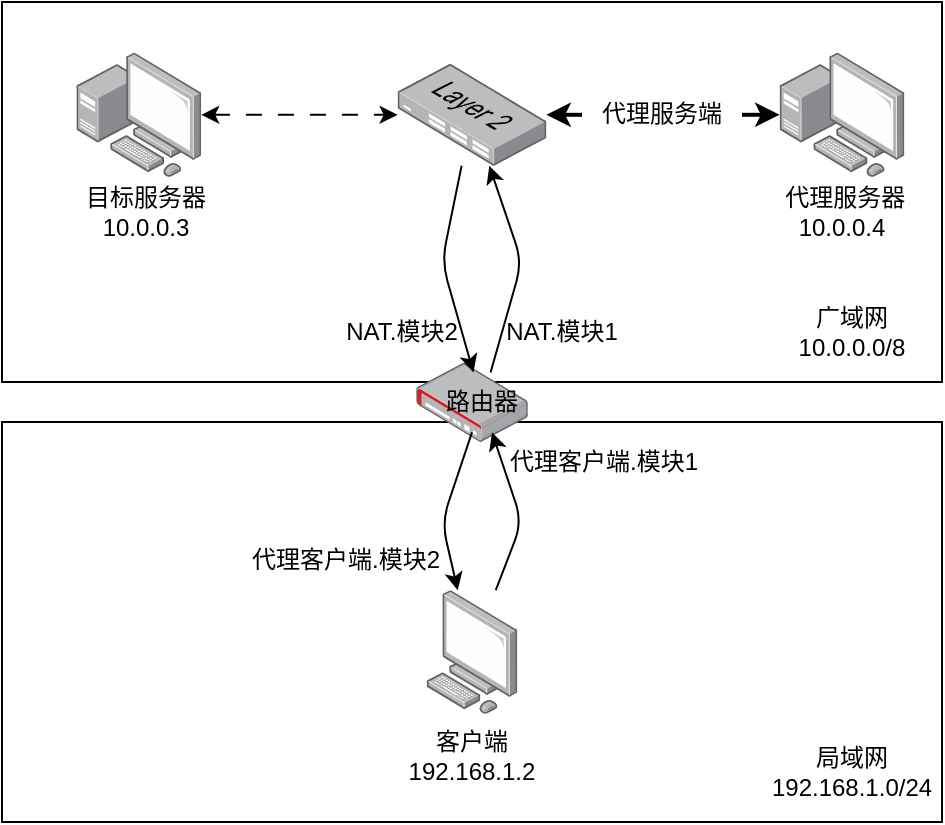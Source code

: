 <mxfile scale="4" border="0">
    <diagram id="obBnj9tYz_bjvrRdq5r0" name="Page-1">
        <mxGraphModel dx="995" dy="697" grid="1" gridSize="10" guides="1" tooltips="1" connect="1" arrows="1" fold="1" page="1" pageScale="1" pageWidth="827" pageHeight="1169" math="0" shadow="0">
            <root>
                <mxCell id="0"/>
                <mxCell id="1" parent="0"/>
                <mxCell id="30" value="" style="rounded=0;whiteSpace=wrap;html=1;" parent="1" vertex="1">
                    <mxGeometry x="190" y="200" width="470" height="190" as="geometry"/>
                </mxCell>
                <mxCell id="31" value="" style="rounded=0;whiteSpace=wrap;html=1;" parent="1" vertex="1">
                    <mxGeometry x="190" y="410" width="470" height="200" as="geometry"/>
                </mxCell>
                <mxCell id="33" value="" style="points=[];aspect=fixed;html=1;align=center;shadow=0;dashed=0;image;image=img/lib/allied_telesis/computer_and_terminals/Personal_Computer.svg;" parent="1" vertex="1">
                    <mxGeometry x="402.2" y="494.1" width="45.6" height="61.8" as="geometry"/>
                </mxCell>
                <mxCell id="36" value="客户端&lt;br&gt;192.168.1.2" style="text;html=1;strokeColor=none;fillColor=none;align=center;verticalAlign=middle;whiteSpace=wrap;rounded=0;" parent="1" vertex="1">
                    <mxGeometry x="385" y="561.8" width="80" height="30" as="geometry"/>
                </mxCell>
                <mxCell id="41" value="局域网&lt;br&gt;192.168.1.0/24" style="text;html=1;strokeColor=none;fillColor=none;align=center;verticalAlign=middle;whiteSpace=wrap;rounded=0;" parent="1" vertex="1">
                    <mxGeometry x="585" y="570" width="60" height="30" as="geometry"/>
                </mxCell>
                <mxCell id="42" value="广域网&lt;br&gt;10.0.0.0/8" style="text;html=1;strokeColor=none;fillColor=none;align=center;verticalAlign=middle;whiteSpace=wrap;rounded=0;" parent="1" vertex="1">
                    <mxGeometry x="585" y="350.4" width="60" height="30" as="geometry"/>
                </mxCell>
                <mxCell id="48" value="" style="points=[];aspect=fixed;html=1;align=center;shadow=0;dashed=0;image;image=img/lib/allied_telesis/computer_and_terminals/Personal_Computer_with_Server.svg;" parent="1" vertex="1">
                    <mxGeometry x="227.2" y="225.2" width="62.4" height="62.4" as="geometry"/>
                </mxCell>
                <mxCell id="49" value="" style="points=[];aspect=fixed;html=1;align=center;shadow=0;dashed=0;image;image=img/lib/allied_telesis/computer_and_terminals/Personal_Computer_with_Server.svg;" parent="1" vertex="1">
                    <mxGeometry x="578.8" y="225.2" width="62.4" height="62.4" as="geometry"/>
                </mxCell>
                <mxCell id="51" value="" style="endArrow=classic;startArrow=classic;html=1;dashed=1;dashPattern=8 8;" parent="1" source="48" target="63" edge="1">
                    <mxGeometry width="50" height="50" relative="1" as="geometry">
                        <mxPoint x="517.6" y="245.626" as="sourcePoint"/>
                        <mxPoint x="356" y="235.477" as="targetPoint"/>
                    </mxGeometry>
                </mxCell>
                <mxCell id="52" value="目标服务器10.0.0.3" style="text;html=1;strokeColor=none;fillColor=none;align=center;verticalAlign=middle;whiteSpace=wrap;rounded=0;" parent="1" vertex="1">
                    <mxGeometry x="227.2" y="290" width="70" height="30" as="geometry"/>
                </mxCell>
                <mxCell id="53" value="&amp;nbsp;代理服务器&lt;br&gt;10.0.0.4" style="text;html=1;strokeColor=none;fillColor=none;align=center;verticalAlign=middle;whiteSpace=wrap;rounded=0;" parent="1" vertex="1">
                    <mxGeometry x="575" y="290" width="70" height="30" as="geometry"/>
                </mxCell>
                <mxCell id="62" value="" style="endArrow=classic;startArrow=none;html=1;strokeWidth=2;" parent="1" source="20" target="63" edge="1">
                    <mxGeometry width="50" height="50" relative="1" as="geometry">
                        <mxPoint x="700" y="360.002" as="sourcePoint"/>
                        <mxPoint x="612.73" y="255" as="targetPoint"/>
                    </mxGeometry>
                </mxCell>
                <mxCell id="63" value="" style="points=[];aspect=fixed;html=1;align=center;shadow=0;dashed=0;image;image=img/lib/allied_telesis/switch/Switch_24_port_L2.svg;" vertex="1" parent="1">
                    <mxGeometry x="387.8" y="230.9" width="74.4" height="51" as="geometry"/>
                </mxCell>
                <mxCell id="66" value="" style="points=[];aspect=fixed;html=1;align=center;shadow=0;dashed=0;image;image=img/lib/allied_telesis/security/Router_VPN.svg;" vertex="1" parent="1">
                    <mxGeometry x="397.1" y="380.4" width="55.8" height="39.6" as="geometry"/>
                </mxCell>
                <mxCell id="68" value="路由器" style="text;html=1;strokeColor=none;fillColor=none;align=center;verticalAlign=middle;whiteSpace=wrap;rounded=0;fontColor=#000000;" vertex="1" parent="1">
                    <mxGeometry x="390" y="385.2" width="80" height="30" as="geometry"/>
                </mxCell>
                <mxCell id="69" value="" style="endArrow=none;startArrow=classic;html=1;strokeWidth=2;" edge="1" parent="1" source="49" target="20">
                    <mxGeometry width="50" height="50" relative="1" as="geometry">
                        <mxPoint x="578.8" y="256.4" as="sourcePoint"/>
                        <mxPoint x="462.2" y="256.4" as="targetPoint"/>
                    </mxGeometry>
                </mxCell>
                <mxCell id="20" value="代理服务端" style="text;html=1;strokeColor=none;fillColor=none;align=center;verticalAlign=middle;whiteSpace=wrap;rounded=0;" parent="1" vertex="1">
                    <mxGeometry x="480.0" y="241.4" width="80" height="30" as="geometry"/>
                </mxCell>
                <mxCell id="70" value="" style="endArrow=classic;html=1;fontColor=#000000;" edge="1" parent="1" source="68" target="63">
                    <mxGeometry width="50" height="50" relative="1" as="geometry">
                        <mxPoint x="440" y="380" as="sourcePoint"/>
                        <mxPoint x="490" y="330" as="targetPoint"/>
                        <Array as="points">
                            <mxPoint x="450" y="330"/>
                        </Array>
                    </mxGeometry>
                </mxCell>
                <mxCell id="71" value="" style="endArrow=classic;html=1;fontColor=#000000;" edge="1" parent="1" source="63" target="68">
                    <mxGeometry width="50" height="50" relative="1" as="geometry">
                        <mxPoint x="390.614" y="380.4" as="sourcePoint"/>
                        <mxPoint x="390.002" y="277.1" as="targetPoint"/>
                        <Array as="points">
                            <mxPoint x="410" y="330"/>
                        </Array>
                    </mxGeometry>
                </mxCell>
                <mxCell id="72" value="NAT.模块1" style="text;html=1;strokeColor=none;fillColor=none;align=center;verticalAlign=middle;whiteSpace=wrap;rounded=0;" vertex="1" parent="1">
                    <mxGeometry x="430.0" y="350.4" width="80" height="30" as="geometry"/>
                </mxCell>
                <mxCell id="73" value="NAT.模块2" style="text;html=1;strokeColor=none;fillColor=none;align=center;verticalAlign=middle;whiteSpace=wrap;rounded=0;" vertex="1" parent="1">
                    <mxGeometry x="350.0" y="350.4" width="80" height="30" as="geometry"/>
                </mxCell>
                <mxCell id="74" value="" style="endArrow=classic;html=1;fontColor=#000000;" edge="1" parent="1" source="33" target="68">
                    <mxGeometry width="50" height="50" relative="1" as="geometry">
                        <mxPoint x="449.274" y="513.3" as="sourcePoint"/>
                        <mxPoint x="448.662" y="410" as="targetPoint"/>
                        <Array as="points">
                            <mxPoint x="450" y="460"/>
                        </Array>
                    </mxGeometry>
                </mxCell>
                <mxCell id="75" value="代理客户端.模块1" style="text;html=1;strokeColor=none;fillColor=none;align=center;verticalAlign=middle;whiteSpace=wrap;rounded=0;" vertex="1" parent="1">
                    <mxGeometry x="440" y="415.2" width="102.2" height="30" as="geometry"/>
                </mxCell>
                <mxCell id="76" value="" style="endArrow=classic;html=1;fontColor=#000000;" edge="1" parent="1" source="68" target="33">
                    <mxGeometry width="50" height="50" relative="1" as="geometry">
                        <mxPoint x="446.885" y="504.1" as="sourcePoint"/>
                        <mxPoint x="445.017" y="425.2" as="targetPoint"/>
                        <Array as="points">
                            <mxPoint x="410" y="460"/>
                        </Array>
                    </mxGeometry>
                </mxCell>
                <mxCell id="77" value="代理客户端.模块2" style="text;html=1;strokeColor=none;fillColor=none;align=center;verticalAlign=middle;whiteSpace=wrap;rounded=0;" vertex="1" parent="1">
                    <mxGeometry x="311" y="464.1" width="102.2" height="30" as="geometry"/>
                </mxCell>
            </root>
        </mxGraphModel>
    </diagram>
</mxfile>